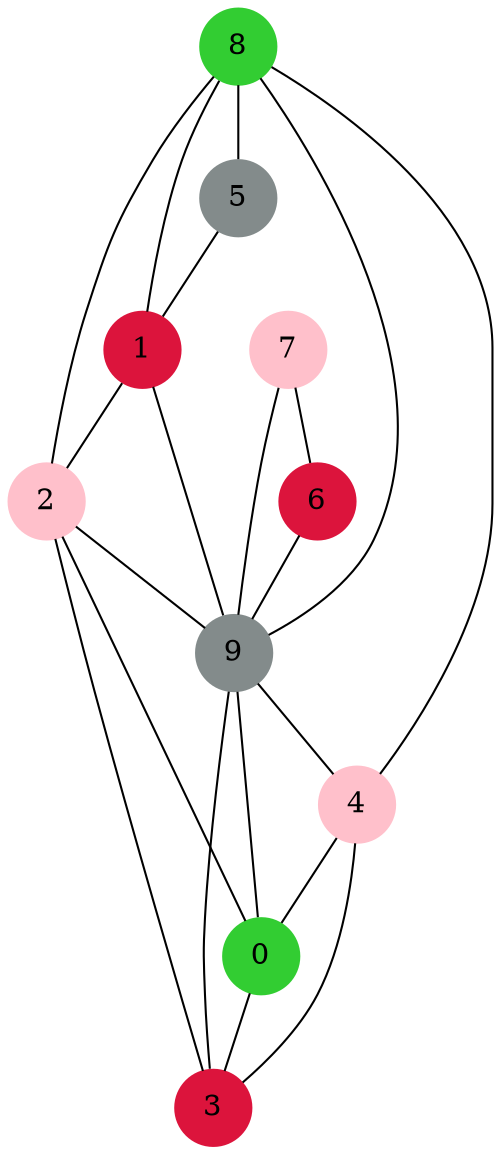 graph G { 
graph [splines = true] node [height=0.4 shape=circle style=filled]
3 [ color= crimson] ;
2 [ color= pink] ;
1 [ color= crimson] ;
0 [ color= limegreen] ;
7 [ color= pink] ;
6 [ color= crimson] ;
5 [ color= azure4] ;
4 [ color= pink] ;
9 [ color= azure4] ;
8 [ color= limegreen] ;
2 -- 9;
2 -- 3;
2 -- 0;
1 -- 2;
1 -- 9;
0 -- 3;
7 -- 6;
7 -- 9;
6 -- 9;
5 -- 1;
4 -- 0;
4 -- 3;
9 -- 4;
9 -- 0;
9 -- 3;
8 -- 5;
8 -- 1;
8 -- 2;
8 -- 4;
8 -- 9;
}